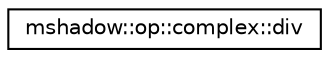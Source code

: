 digraph "Graphical Class Hierarchy"
{
 // LATEX_PDF_SIZE
  edge [fontname="Helvetica",fontsize="10",labelfontname="Helvetica",labelfontsize="10"];
  node [fontname="Helvetica",fontsize="10",shape=record];
  rankdir="LR";
  Node0 [label="mshadow::op::complex::div",height=0.2,width=0.4,color="black", fillcolor="white", style="filled",URL="$structmshadow_1_1op_1_1complex_1_1div.html",tooltip=" "];
}
